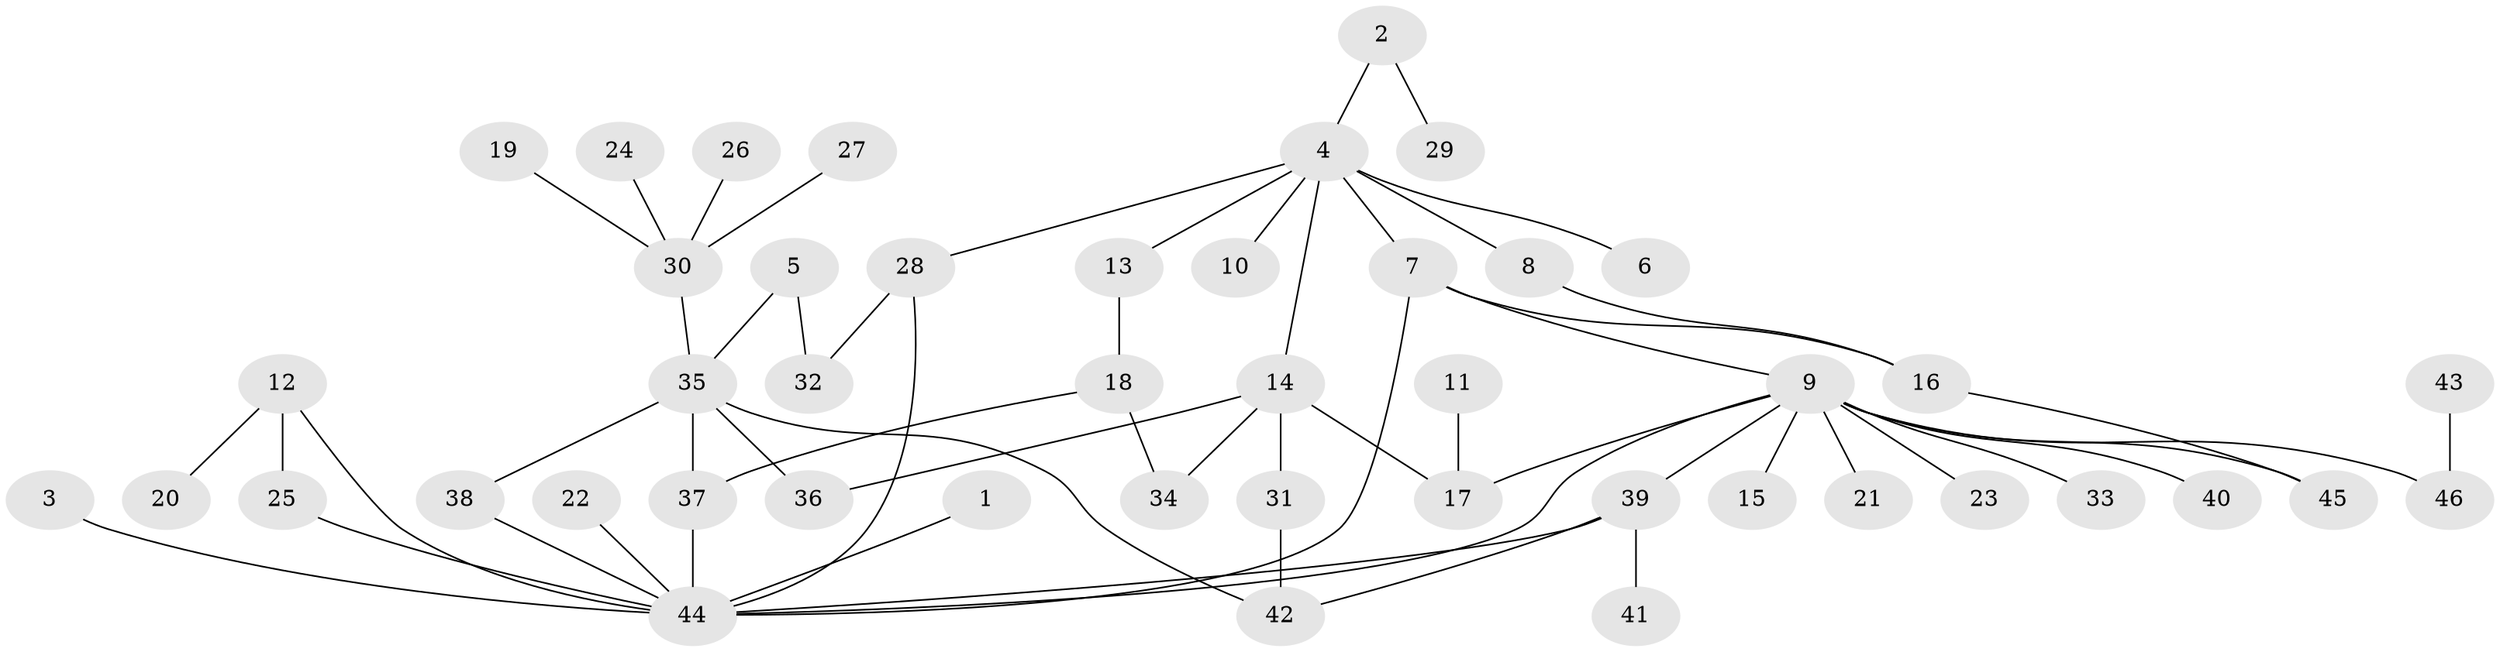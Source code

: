 // original degree distribution, {13: 0.021739130434782608, 3: 0.08695652173913043, 1: 0.5434782608695652, 2: 0.18478260869565216, 5: 0.043478260869565216, 6: 0.043478260869565216, 11: 0.010869565217391304, 7: 0.010869565217391304, 4: 0.05434782608695652}
// Generated by graph-tools (version 1.1) at 2025/01/03/09/25 03:01:50]
// undirected, 46 vertices, 59 edges
graph export_dot {
graph [start="1"]
  node [color=gray90,style=filled];
  1;
  2;
  3;
  4;
  5;
  6;
  7;
  8;
  9;
  10;
  11;
  12;
  13;
  14;
  15;
  16;
  17;
  18;
  19;
  20;
  21;
  22;
  23;
  24;
  25;
  26;
  27;
  28;
  29;
  30;
  31;
  32;
  33;
  34;
  35;
  36;
  37;
  38;
  39;
  40;
  41;
  42;
  43;
  44;
  45;
  46;
  1 -- 44 [weight=1.0];
  2 -- 4 [weight=1.0];
  2 -- 29 [weight=1.0];
  3 -- 44 [weight=1.0];
  4 -- 6 [weight=1.0];
  4 -- 7 [weight=1.0];
  4 -- 8 [weight=1.0];
  4 -- 10 [weight=1.0];
  4 -- 13 [weight=1.0];
  4 -- 14 [weight=1.0];
  4 -- 28 [weight=1.0];
  5 -- 32 [weight=1.0];
  5 -- 35 [weight=1.0];
  7 -- 9 [weight=1.0];
  7 -- 16 [weight=1.0];
  7 -- 44 [weight=1.0];
  8 -- 16 [weight=1.0];
  9 -- 15 [weight=1.0];
  9 -- 17 [weight=1.0];
  9 -- 21 [weight=1.0];
  9 -- 23 [weight=1.0];
  9 -- 33 [weight=1.0];
  9 -- 39 [weight=1.0];
  9 -- 40 [weight=1.0];
  9 -- 44 [weight=1.0];
  9 -- 45 [weight=1.0];
  9 -- 46 [weight=1.0];
  11 -- 17 [weight=1.0];
  12 -- 20 [weight=1.0];
  12 -- 25 [weight=1.0];
  12 -- 44 [weight=1.0];
  13 -- 18 [weight=1.0];
  14 -- 17 [weight=1.0];
  14 -- 31 [weight=1.0];
  14 -- 34 [weight=1.0];
  14 -- 36 [weight=1.0];
  16 -- 45 [weight=1.0];
  18 -- 34 [weight=1.0];
  18 -- 37 [weight=1.0];
  19 -- 30 [weight=1.0];
  22 -- 44 [weight=1.0];
  24 -- 30 [weight=1.0];
  25 -- 44 [weight=1.0];
  26 -- 30 [weight=1.0];
  27 -- 30 [weight=1.0];
  28 -- 32 [weight=1.0];
  28 -- 44 [weight=1.0];
  30 -- 35 [weight=1.0];
  31 -- 42 [weight=1.0];
  35 -- 36 [weight=1.0];
  35 -- 37 [weight=1.0];
  35 -- 38 [weight=1.0];
  35 -- 42 [weight=1.0];
  37 -- 44 [weight=1.0];
  38 -- 44 [weight=1.0];
  39 -- 41 [weight=1.0];
  39 -- 42 [weight=1.0];
  39 -- 44 [weight=1.0];
  43 -- 46 [weight=1.0];
}
